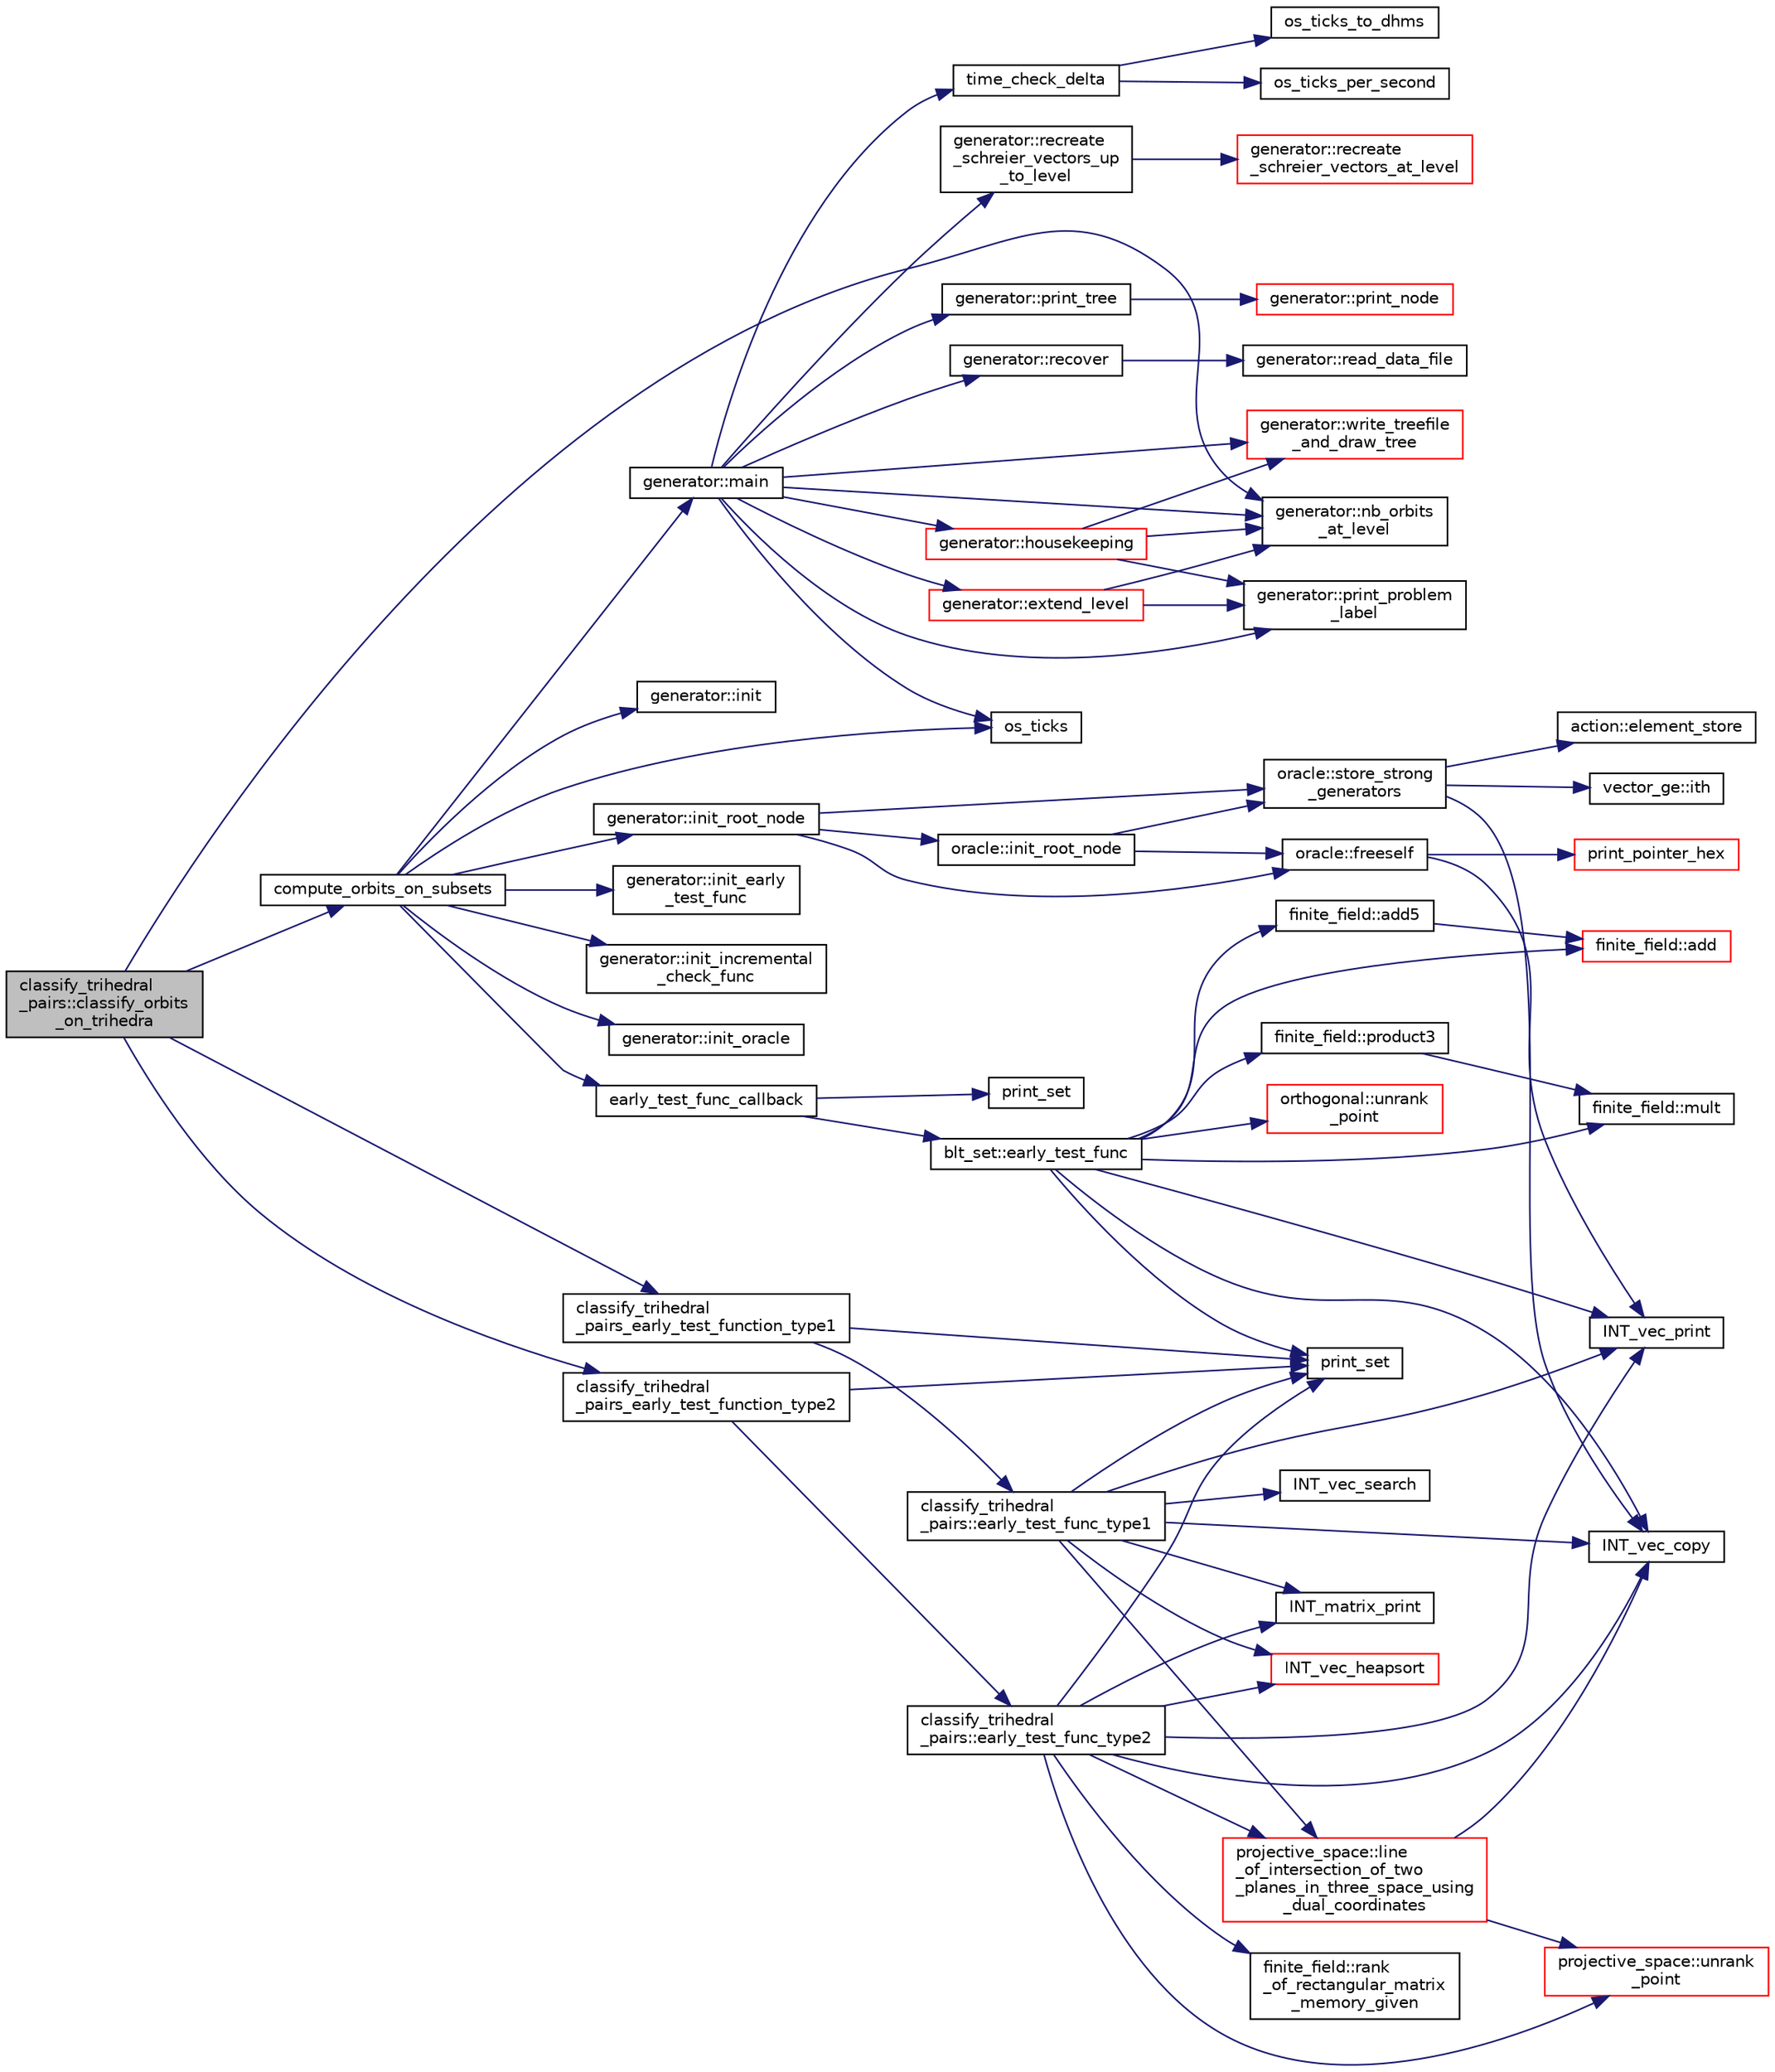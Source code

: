 digraph "classify_trihedral_pairs::classify_orbits_on_trihedra"
{
  edge [fontname="Helvetica",fontsize="10",labelfontname="Helvetica",labelfontsize="10"];
  node [fontname="Helvetica",fontsize="10",shape=record];
  rankdir="LR";
  Node900 [label="classify_trihedral\l_pairs::classify_orbits\l_on_trihedra",height=0.2,width=0.4,color="black", fillcolor="grey75", style="filled", fontcolor="black"];
  Node900 -> Node901 [color="midnightblue",fontsize="10",style="solid",fontname="Helvetica"];
  Node901 [label="compute_orbits_on_subsets",height=0.2,width=0.4,color="black", fillcolor="white", style="filled",URL="$da/d10/other_8h.html#af33697aede0480110b1227f727252637"];
  Node901 -> Node902 [color="midnightblue",fontsize="10",style="solid",fontname="Helvetica"];
  Node902 [label="os_ticks",height=0.2,width=0.4,color="black", fillcolor="white", style="filled",URL="$d5/db4/io__and__os_8h.html#a3da6d2b09e35d569adb7101dffcb5224"];
  Node901 -> Node903 [color="midnightblue",fontsize="10",style="solid",fontname="Helvetica"];
  Node903 [label="generator::init",height=0.2,width=0.4,color="black", fillcolor="white", style="filled",URL="$d7/d73/classgenerator.html#aeca1559b4172cae921620768bd62df47"];
  Node901 -> Node904 [color="midnightblue",fontsize="10",style="solid",fontname="Helvetica"];
  Node904 [label="early_test_func_callback",height=0.2,width=0.4,color="black", fillcolor="white", style="filled",URL="$d0/dd1/blt_8h.html#ac5b3d559ae4a7f04c7623f93300574ea"];
  Node904 -> Node905 [color="midnightblue",fontsize="10",style="solid",fontname="Helvetica"];
  Node905 [label="print_set",height=0.2,width=0.4,color="black", fillcolor="white", style="filled",URL="$d1/d45/blt__set2_8_c.html#a8c1a5fc71aea7ff31d181f0103196a24"];
  Node904 -> Node906 [color="midnightblue",fontsize="10",style="solid",fontname="Helvetica"];
  Node906 [label="blt_set::early_test_func",height=0.2,width=0.4,color="black", fillcolor="white", style="filled",URL="$d1/d3d/classblt__set.html#ae13ce00db0bbbf0a157ee02a3aaea3c7"];
  Node906 -> Node907 [color="midnightblue",fontsize="10",style="solid",fontname="Helvetica"];
  Node907 [label="print_set",height=0.2,width=0.4,color="black", fillcolor="white", style="filled",URL="$d0/dd1/blt_8h.html#a8c1a5fc71aea7ff31d181f0103196a24"];
  Node906 -> Node908 [color="midnightblue",fontsize="10",style="solid",fontname="Helvetica"];
  Node908 [label="INT_vec_print",height=0.2,width=0.4,color="black", fillcolor="white", style="filled",URL="$df/dbf/sajeeb_8_c.html#a79a5901af0b47dd0d694109543c027fe"];
  Node906 -> Node909 [color="midnightblue",fontsize="10",style="solid",fontname="Helvetica"];
  Node909 [label="orthogonal::unrank\l_point",height=0.2,width=0.4,color="red", fillcolor="white", style="filled",URL="$d7/daa/classorthogonal.html#ab655117100f7c66c19817b84ac5ac0a0"];
  Node906 -> Node931 [color="midnightblue",fontsize="10",style="solid",fontname="Helvetica"];
  Node931 [label="finite_field::add",height=0.2,width=0.4,color="red", fillcolor="white", style="filled",URL="$df/d5a/classfinite__field.html#a8f12328a27500f3c7be0c849ebbc9d14"];
  Node906 -> Node934 [color="midnightblue",fontsize="10",style="solid",fontname="Helvetica"];
  Node934 [label="INT_vec_copy",height=0.2,width=0.4,color="black", fillcolor="white", style="filled",URL="$df/dbf/sajeeb_8_c.html#ac2d875e27e009af6ec04d17254d11075"];
  Node906 -> Node935 [color="midnightblue",fontsize="10",style="solid",fontname="Helvetica"];
  Node935 [label="finite_field::mult",height=0.2,width=0.4,color="black", fillcolor="white", style="filled",URL="$df/d5a/classfinite__field.html#a24fb5917aa6d4d656fd855b7f44a13b0"];
  Node906 -> Node936 [color="midnightblue",fontsize="10",style="solid",fontname="Helvetica"];
  Node936 [label="finite_field::add5",height=0.2,width=0.4,color="black", fillcolor="white", style="filled",URL="$df/d5a/classfinite__field.html#a65a2509b29f168f5ef4290a551835f75"];
  Node936 -> Node931 [color="midnightblue",fontsize="10",style="solid",fontname="Helvetica"];
  Node906 -> Node937 [color="midnightblue",fontsize="10",style="solid",fontname="Helvetica"];
  Node937 [label="finite_field::product3",height=0.2,width=0.4,color="black", fillcolor="white", style="filled",URL="$df/d5a/classfinite__field.html#ada2d8411665cb720cf2bf78ba41a2f1d"];
  Node937 -> Node935 [color="midnightblue",fontsize="10",style="solid",fontname="Helvetica"];
  Node901 -> Node938 [color="midnightblue",fontsize="10",style="solid",fontname="Helvetica"];
  Node938 [label="generator::init_early\l_test_func",height=0.2,width=0.4,color="black", fillcolor="white", style="filled",URL="$d7/d73/classgenerator.html#a21668968b1375c408ccf4559a9240533"];
  Node901 -> Node939 [color="midnightblue",fontsize="10",style="solid",fontname="Helvetica"];
  Node939 [label="generator::init_incremental\l_check_func",height=0.2,width=0.4,color="black", fillcolor="white", style="filled",URL="$d7/d73/classgenerator.html#a2884579b5db297fec3f34bec9911bd70"];
  Node901 -> Node940 [color="midnightblue",fontsize="10",style="solid",fontname="Helvetica"];
  Node940 [label="generator::init_oracle",height=0.2,width=0.4,color="black", fillcolor="white", style="filled",URL="$d7/d73/classgenerator.html#aab9339b27020b22ae9655d4413a88e40"];
  Node901 -> Node941 [color="midnightblue",fontsize="10",style="solid",fontname="Helvetica"];
  Node941 [label="generator::init_root_node",height=0.2,width=0.4,color="black", fillcolor="white", style="filled",URL="$d7/d73/classgenerator.html#af772cc76eb68482a86e61fbd51672513"];
  Node941 -> Node942 [color="midnightblue",fontsize="10",style="solid",fontname="Helvetica"];
  Node942 [label="oracle::freeself",height=0.2,width=0.4,color="black", fillcolor="white", style="filled",URL="$d7/da7/classoracle.html#a809f2f45c76a4289aca3d22d05fcacc1"];
  Node942 -> Node908 [color="midnightblue",fontsize="10",style="solid",fontname="Helvetica"];
  Node942 -> Node943 [color="midnightblue",fontsize="10",style="solid",fontname="Helvetica"];
  Node943 [label="print_pointer_hex",height=0.2,width=0.4,color="red", fillcolor="white", style="filled",URL="$d5/db4/io__and__os_8h.html#a32add94de62a1d910cc0fc35ed90ab48"];
  Node941 -> Node945 [color="midnightblue",fontsize="10",style="solid",fontname="Helvetica"];
  Node945 [label="oracle::store_strong\l_generators",height=0.2,width=0.4,color="black", fillcolor="white", style="filled",URL="$d7/da7/classoracle.html#a905d0cad4b33515e581039ed8902b3be"];
  Node945 -> Node946 [color="midnightblue",fontsize="10",style="solid",fontname="Helvetica"];
  Node946 [label="action::element_store",height=0.2,width=0.4,color="black", fillcolor="white", style="filled",URL="$d2/d86/classaction.html#ab969a7009cc85c12f988a18a06b5db64"];
  Node945 -> Node947 [color="midnightblue",fontsize="10",style="solid",fontname="Helvetica"];
  Node947 [label="vector_ge::ith",height=0.2,width=0.4,color="black", fillcolor="white", style="filled",URL="$d4/d6e/classvector__ge.html#a1ff002e8b746a9beb119d57dcd4a15ff"];
  Node945 -> Node934 [color="midnightblue",fontsize="10",style="solid",fontname="Helvetica"];
  Node941 -> Node948 [color="midnightblue",fontsize="10",style="solid",fontname="Helvetica"];
  Node948 [label="oracle::init_root_node",height=0.2,width=0.4,color="black", fillcolor="white", style="filled",URL="$d7/da7/classoracle.html#a39267b7776b0cc2d93cda40fce9813a2"];
  Node948 -> Node942 [color="midnightblue",fontsize="10",style="solid",fontname="Helvetica"];
  Node948 -> Node945 [color="midnightblue",fontsize="10",style="solid",fontname="Helvetica"];
  Node901 -> Node949 [color="midnightblue",fontsize="10",style="solid",fontname="Helvetica"];
  Node949 [label="generator::main",height=0.2,width=0.4,color="black", fillcolor="white", style="filled",URL="$d7/d73/classgenerator.html#a01abff8e9f231bf0d82e2e8e0061f242"];
  Node949 -> Node950 [color="midnightblue",fontsize="10",style="solid",fontname="Helvetica"];
  Node950 [label="generator::print_problem\l_label",height=0.2,width=0.4,color="black", fillcolor="white", style="filled",URL="$d7/d73/classgenerator.html#a06d3c064ba84ebe8db3537e6273f16c3"];
  Node949 -> Node902 [color="midnightblue",fontsize="10",style="solid",fontname="Helvetica"];
  Node949 -> Node951 [color="midnightblue",fontsize="10",style="solid",fontname="Helvetica"];
  Node951 [label="time_check_delta",height=0.2,width=0.4,color="black", fillcolor="white", style="filled",URL="$d9/d60/discreta_8h.html#a89a8565e34c7dcbb97180cd6af7454a1"];
  Node951 -> Node952 [color="midnightblue",fontsize="10",style="solid",fontname="Helvetica"];
  Node952 [label="os_ticks_per_second",height=0.2,width=0.4,color="black", fillcolor="white", style="filled",URL="$d5/db4/io__and__os_8h.html#a1b35e7a094dfde9db39ae352c9c17042"];
  Node951 -> Node953 [color="midnightblue",fontsize="10",style="solid",fontname="Helvetica"];
  Node953 [label="os_ticks_to_dhms",height=0.2,width=0.4,color="black", fillcolor="white", style="filled",URL="$d5/db4/io__and__os_8h.html#a0d715587fd9b8ab4e2bc822a2be313ba"];
  Node949 -> Node954 [color="midnightblue",fontsize="10",style="solid",fontname="Helvetica"];
  Node954 [label="generator::recover",height=0.2,width=0.4,color="black", fillcolor="white", style="filled",URL="$d7/d73/classgenerator.html#a96b65270be862c206d5af97c1dde9c17"];
  Node954 -> Node955 [color="midnightblue",fontsize="10",style="solid",fontname="Helvetica"];
  Node955 [label="generator::read_data_file",height=0.2,width=0.4,color="black", fillcolor="white", style="filled",URL="$d7/d73/classgenerator.html#a6109d5e04d03f3cb8263ddfa1d8f78b2"];
  Node949 -> Node956 [color="midnightblue",fontsize="10",style="solid",fontname="Helvetica"];
  Node956 [label="generator::recreate\l_schreier_vectors_up\l_to_level",height=0.2,width=0.4,color="black", fillcolor="white", style="filled",URL="$d7/d73/classgenerator.html#a2ca7599e91bb012d41153aec95f081f7"];
  Node956 -> Node957 [color="midnightblue",fontsize="10",style="solid",fontname="Helvetica"];
  Node957 [label="generator::recreate\l_schreier_vectors_at_level",height=0.2,width=0.4,color="red", fillcolor="white", style="filled",URL="$d7/d73/classgenerator.html#a7d190e196e7c9721c4135f40f01d922f"];
  Node949 -> Node1472 [color="midnightblue",fontsize="10",style="solid",fontname="Helvetica"];
  Node1472 [label="generator::print_tree",height=0.2,width=0.4,color="black", fillcolor="white", style="filled",URL="$d7/d73/classgenerator.html#a4d50a3584d53209baf2bf7d7b9ba31f8"];
  Node1472 -> Node1473 [color="midnightblue",fontsize="10",style="solid",fontname="Helvetica"];
  Node1473 [label="generator::print_node",height=0.2,width=0.4,color="red", fillcolor="white", style="filled",URL="$d7/d73/classgenerator.html#a1e3711f29fa53013750b2009e549ba49"];
  Node949 -> Node1486 [color="midnightblue",fontsize="10",style="solid",fontname="Helvetica"];
  Node1486 [label="generator::write_treefile\l_and_draw_tree",height=0.2,width=0.4,color="red", fillcolor="white", style="filled",URL="$d7/d73/classgenerator.html#a70c78f45dba413014287e8cde2f7d6b5"];
  Node949 -> Node1583 [color="midnightblue",fontsize="10",style="solid",fontname="Helvetica"];
  Node1583 [label="generator::extend_level",height=0.2,width=0.4,color="red", fillcolor="white", style="filled",URL="$d7/d73/classgenerator.html#a91b84d80ccec0cd2136bc221c30e0f8e"];
  Node1583 -> Node950 [color="midnightblue",fontsize="10",style="solid",fontname="Helvetica"];
  Node1583 -> Node962 [color="midnightblue",fontsize="10",style="solid",fontname="Helvetica"];
  Node962 [label="generator::nb_orbits\l_at_level",height=0.2,width=0.4,color="black", fillcolor="white", style="filled",URL="$d7/d73/classgenerator.html#a020f3d8378448310d044a4a24fadf301"];
  Node949 -> Node1737 [color="midnightblue",fontsize="10",style="solid",fontname="Helvetica"];
  Node1737 [label="generator::housekeeping",height=0.2,width=0.4,color="red", fillcolor="white", style="filled",URL="$d7/d73/classgenerator.html#aaf2bd92e8f74eb9fbc3244a6dde6f78c"];
  Node1737 -> Node962 [color="midnightblue",fontsize="10",style="solid",fontname="Helvetica"];
  Node1737 -> Node950 [color="midnightblue",fontsize="10",style="solid",fontname="Helvetica"];
  Node1737 -> Node1486 [color="midnightblue",fontsize="10",style="solid",fontname="Helvetica"];
  Node949 -> Node962 [color="midnightblue",fontsize="10",style="solid",fontname="Helvetica"];
  Node900 -> Node1755 [color="midnightblue",fontsize="10",style="solid",fontname="Helvetica"];
  Node1755 [label="classify_trihedral\l_pairs_early_test_function_type1",height=0.2,width=0.4,color="black", fillcolor="white", style="filled",URL="$dc/d0b/classify__trihedral__pairs_8_c.html#a8e073cc2119af8d50d4c42db4c514e48"];
  Node1755 -> Node907 [color="midnightblue",fontsize="10",style="solid",fontname="Helvetica"];
  Node1755 -> Node1756 [color="midnightblue",fontsize="10",style="solid",fontname="Helvetica"];
  Node1756 [label="classify_trihedral\l_pairs::early_test_func_type1",height=0.2,width=0.4,color="black", fillcolor="white", style="filled",URL="$d1/d21/classclassify__trihedral__pairs.html#adf640c2ef73e67f912395e71318ceab8"];
  Node1756 -> Node907 [color="midnightblue",fontsize="10",style="solid",fontname="Helvetica"];
  Node1756 -> Node908 [color="midnightblue",fontsize="10",style="solid",fontname="Helvetica"];
  Node1756 -> Node1757 [color="midnightblue",fontsize="10",style="solid",fontname="Helvetica"];
  Node1757 [label="projective_space::line\l_of_intersection_of_two\l_planes_in_three_space_using\l_dual_coordinates",height=0.2,width=0.4,color="red", fillcolor="white", style="filled",URL="$d2/d17/classprojective__space.html#a78bdbe289a9f502cb69b6fdaac6df61a"];
  Node1757 -> Node1758 [color="midnightblue",fontsize="10",style="solid",fontname="Helvetica"];
  Node1758 [label="projective_space::unrank\l_point",height=0.2,width=0.4,color="red", fillcolor="white", style="filled",URL="$d2/d17/classprojective__space.html#a3cb7917af4c5f1590b660d4bf907e0fa"];
  Node1757 -> Node934 [color="midnightblue",fontsize="10",style="solid",fontname="Helvetica"];
  Node1756 -> Node1063 [color="midnightblue",fontsize="10",style="solid",fontname="Helvetica"];
  Node1063 [label="INT_matrix_print",height=0.2,width=0.4,color="black", fillcolor="white", style="filled",URL="$d5/db4/io__and__os_8h.html#afd4180a24bef3a2b584668a4eaf607ff"];
  Node1756 -> Node934 [color="midnightblue",fontsize="10",style="solid",fontname="Helvetica"];
  Node1756 -> Node1318 [color="midnightblue",fontsize="10",style="solid",fontname="Helvetica"];
  Node1318 [label="INT_vec_heapsort",height=0.2,width=0.4,color="red", fillcolor="white", style="filled",URL="$d5/de2/foundations_2data__structures_2data__structures_8h.html#a3590ad9987f801fbfc94634300182f39"];
  Node1756 -> Node968 [color="midnightblue",fontsize="10",style="solid",fontname="Helvetica"];
  Node968 [label="INT_vec_search",height=0.2,width=0.4,color="black", fillcolor="white", style="filled",URL="$d5/de2/foundations_2data__structures_2data__structures_8h.html#ad103ef2316a1f671bdb68fd9cd9ba945"];
  Node900 -> Node962 [color="midnightblue",fontsize="10",style="solid",fontname="Helvetica"];
  Node900 -> Node1760 [color="midnightblue",fontsize="10",style="solid",fontname="Helvetica"];
  Node1760 [label="classify_trihedral\l_pairs_early_test_function_type2",height=0.2,width=0.4,color="black", fillcolor="white", style="filled",URL="$dc/d0b/classify__trihedral__pairs_8_c.html#a5488ce713a111e071bea36d799ecfb52"];
  Node1760 -> Node907 [color="midnightblue",fontsize="10",style="solid",fontname="Helvetica"];
  Node1760 -> Node1761 [color="midnightblue",fontsize="10",style="solid",fontname="Helvetica"];
  Node1761 [label="classify_trihedral\l_pairs::early_test_func_type2",height=0.2,width=0.4,color="black", fillcolor="white", style="filled",URL="$d1/d21/classclassify__trihedral__pairs.html#a81a66db6705ac1c6e4fd1e9e9fa94cdb"];
  Node1761 -> Node907 [color="midnightblue",fontsize="10",style="solid",fontname="Helvetica"];
  Node1761 -> Node908 [color="midnightblue",fontsize="10",style="solid",fontname="Helvetica"];
  Node1761 -> Node1757 [color="midnightblue",fontsize="10",style="solid",fontname="Helvetica"];
  Node1761 -> Node1063 [color="midnightblue",fontsize="10",style="solid",fontname="Helvetica"];
  Node1761 -> Node1758 [color="midnightblue",fontsize="10",style="solid",fontname="Helvetica"];
  Node1761 -> Node934 [color="midnightblue",fontsize="10",style="solid",fontname="Helvetica"];
  Node1761 -> Node1318 [color="midnightblue",fontsize="10",style="solid",fontname="Helvetica"];
  Node1761 -> Node1762 [color="midnightblue",fontsize="10",style="solid",fontname="Helvetica"];
  Node1762 [label="finite_field::rank\l_of_rectangular_matrix\l_memory_given",height=0.2,width=0.4,color="black", fillcolor="white", style="filled",URL="$df/d5a/classfinite__field.html#a264a664b2b42be02d0bf919e058eb358"];
}
